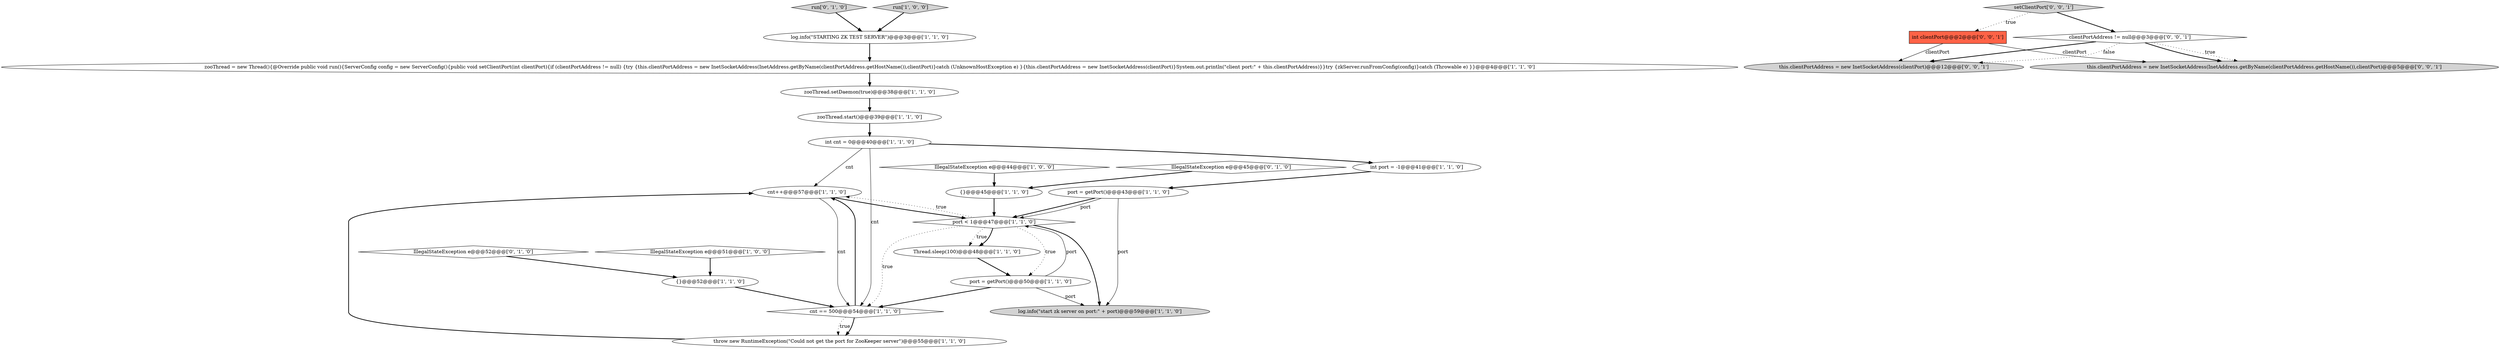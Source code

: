 digraph {
12 [style = filled, label = "zooThread = new Thread(){@Override public void run(){ServerConfig config = new ServerConfig(){public void setClientPort(int clientPort){if (clientPortAddress != null) {try {this.clientPortAddress = new InetSocketAddress(InetAddress.getByName(clientPortAddress.getHostName()),clientPort)}catch (UnknownHostException e) }{this.clientPortAddress = new InetSocketAddress(clientPort)}System.out.println(\"client port:\" + this.clientPortAddress)}}try {zkServer.runFromConfig(config)}catch (Throwable e) }}@@@4@@@['1', '1', '0']", fillcolor = white, shape = ellipse image = "AAA0AAABBB1BBB"];
20 [style = filled, label = "run['0', '1', '0']", fillcolor = lightgray, shape = diamond image = "AAA0AAABBB2BBB"];
18 [style = filled, label = "zooThread.setDaemon(true)@@@38@@@['1', '1', '0']", fillcolor = white, shape = ellipse image = "AAA0AAABBB1BBB"];
15 [style = filled, label = "throw new RuntimeException(\"Could not get the port for ZooKeeper server\")@@@55@@@['1', '1', '0']", fillcolor = white, shape = ellipse image = "AAA0AAABBB1BBB"];
10 [style = filled, label = "Thread.sleep(100)@@@48@@@['1', '1', '0']", fillcolor = white, shape = ellipse image = "AAA0AAABBB1BBB"];
13 [style = filled, label = "{}@@@52@@@['1', '1', '0']", fillcolor = white, shape = ellipse image = "AAA0AAABBB1BBB"];
25 [style = filled, label = "int clientPort@@@2@@@['0', '0', '1']", fillcolor = tomato, shape = box image = "AAA0AAABBB3BBB"];
14 [style = filled, label = "log.info(\"start zk server on port:\" + port)@@@59@@@['1', '1', '0']", fillcolor = lightgray, shape = ellipse image = "AAA0AAABBB1BBB"];
17 [style = filled, label = "cnt++@@@57@@@['1', '1', '0']", fillcolor = white, shape = ellipse image = "AAA0AAABBB1BBB"];
5 [style = filled, label = "cnt == 500@@@54@@@['1', '1', '0']", fillcolor = white, shape = diamond image = "AAA0AAABBB1BBB"];
7 [style = filled, label = "IllegalStateException e@@@44@@@['1', '0', '0']", fillcolor = white, shape = diamond image = "AAA0AAABBB1BBB"];
19 [style = filled, label = "IllegalStateException e@@@52@@@['0', '1', '0']", fillcolor = white, shape = diamond image = "AAA0AAABBB2BBB"];
6 [style = filled, label = "int cnt = 0@@@40@@@['1', '1', '0']", fillcolor = white, shape = ellipse image = "AAA0AAABBB1BBB"];
9 [style = filled, label = "run['1', '0', '0']", fillcolor = lightgray, shape = diamond image = "AAA0AAABBB1BBB"];
16 [style = filled, label = "{}@@@45@@@['1', '1', '0']", fillcolor = white, shape = ellipse image = "AAA0AAABBB1BBB"];
0 [style = filled, label = "int port = -1@@@41@@@['1', '1', '0']", fillcolor = white, shape = ellipse image = "AAA0AAABBB1BBB"];
26 [style = filled, label = "setClientPort['0', '0', '1']", fillcolor = lightgray, shape = diamond image = "AAA0AAABBB3BBB"];
4 [style = filled, label = "port < 1@@@47@@@['1', '1', '0']", fillcolor = white, shape = diamond image = "AAA0AAABBB1BBB"];
11 [style = filled, label = "IllegalStateException e@@@51@@@['1', '0', '0']", fillcolor = white, shape = diamond image = "AAA0AAABBB1BBB"];
23 [style = filled, label = "this.clientPortAddress = new InetSocketAddress(InetAddress.getByName(clientPortAddress.getHostName()),clientPort)@@@5@@@['0', '0', '1']", fillcolor = lightgray, shape = ellipse image = "AAA0AAABBB3BBB"];
21 [style = filled, label = "IllegalStateException e@@@45@@@['0', '1', '0']", fillcolor = white, shape = diamond image = "AAA0AAABBB2BBB"];
2 [style = filled, label = "port = getPort()@@@50@@@['1', '1', '0']", fillcolor = white, shape = ellipse image = "AAA0AAABBB1BBB"];
22 [style = filled, label = "clientPortAddress != null@@@3@@@['0', '0', '1']", fillcolor = white, shape = diamond image = "AAA0AAABBB3BBB"];
3 [style = filled, label = "zooThread.start()@@@39@@@['1', '1', '0']", fillcolor = white, shape = ellipse image = "AAA0AAABBB1BBB"];
1 [style = filled, label = "port = getPort()@@@43@@@['1', '1', '0']", fillcolor = white, shape = ellipse image = "AAA0AAABBB1BBB"];
24 [style = filled, label = "this.clientPortAddress = new InetSocketAddress(clientPort)@@@12@@@['0', '0', '1']", fillcolor = lightgray, shape = ellipse image = "AAA0AAABBB3BBB"];
8 [style = filled, label = "log.info(\"STARTING ZK TEST SERVER\")@@@3@@@['1', '1', '0']", fillcolor = white, shape = ellipse image = "AAA0AAABBB1BBB"];
18->3 [style = bold, label=""];
26->22 [style = bold, label=""];
2->14 [style = solid, label="port"];
22->23 [style = dotted, label="true"];
10->2 [style = bold, label=""];
8->12 [style = bold, label=""];
16->4 [style = bold, label=""];
6->5 [style = solid, label="cnt"];
22->24 [style = bold, label=""];
26->25 [style = dotted, label="true"];
2->5 [style = bold, label=""];
22->24 [style = dotted, label="false"];
21->16 [style = bold, label=""];
6->0 [style = bold, label=""];
7->16 [style = bold, label=""];
4->10 [style = dotted, label="true"];
20->8 [style = bold, label=""];
5->15 [style = dotted, label="true"];
4->17 [style = dotted, label="true"];
6->17 [style = solid, label="cnt"];
0->1 [style = bold, label=""];
25->24 [style = solid, label="clientPort"];
19->13 [style = bold, label=""];
25->23 [style = solid, label="clientPort"];
3->6 [style = bold, label=""];
5->17 [style = bold, label=""];
17->4 [style = bold, label=""];
1->14 [style = solid, label="port"];
12->18 [style = bold, label=""];
11->13 [style = bold, label=""];
1->4 [style = bold, label=""];
4->14 [style = bold, label=""];
2->4 [style = solid, label="port"];
4->10 [style = bold, label=""];
4->5 [style = dotted, label="true"];
17->5 [style = solid, label="cnt"];
1->4 [style = solid, label="port"];
22->23 [style = bold, label=""];
9->8 [style = bold, label=""];
13->5 [style = bold, label=""];
5->15 [style = bold, label=""];
4->2 [style = dotted, label="true"];
15->17 [style = bold, label=""];
}
